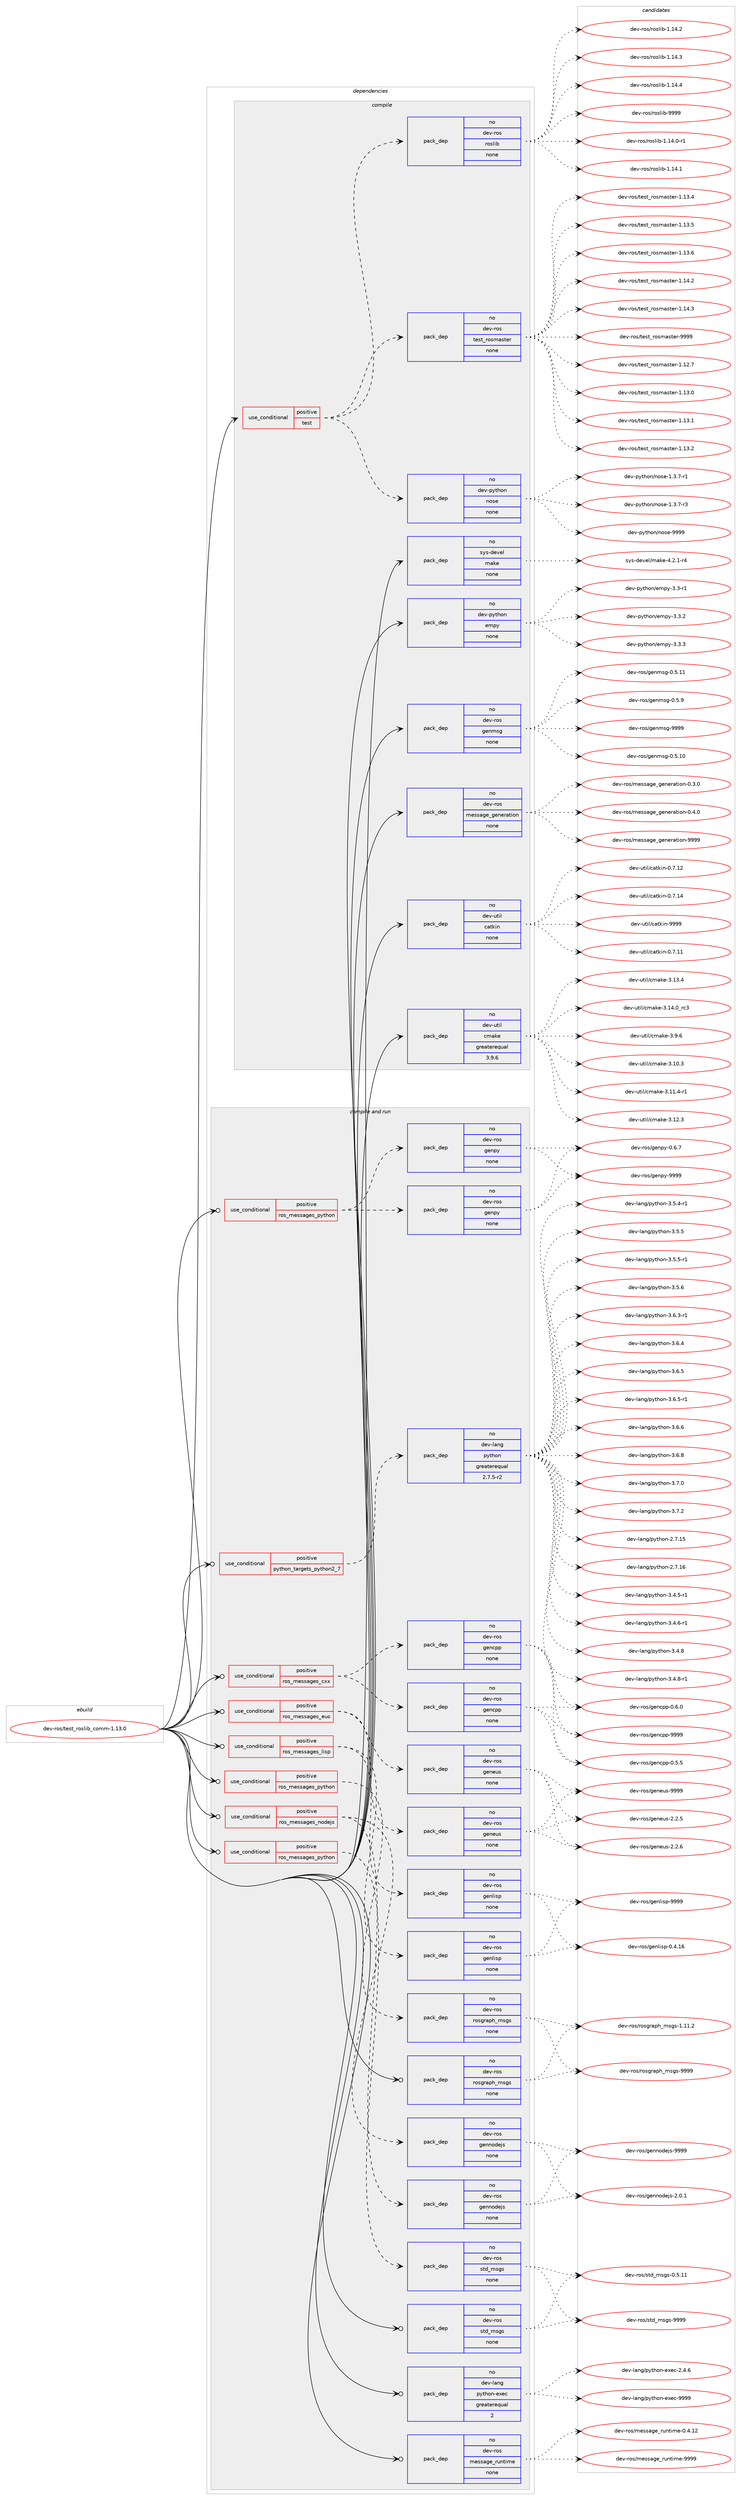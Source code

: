 digraph prolog {

# *************
# Graph options
# *************

newrank=true;
concentrate=true;
compound=true;
graph [rankdir=LR,fontname=Helvetica,fontsize=10,ranksep=1.5];#, ranksep=2.5, nodesep=0.2];
edge  [arrowhead=vee];
node  [fontname=Helvetica,fontsize=10];

# **********
# The ebuild
# **********

subgraph cluster_leftcol {
color=gray;
rank=same;
label=<<i>ebuild</i>>;
id [label="dev-ros/test_roslib_comm-1.13.0", color=red, width=4, href="../dev-ros/test_roslib_comm-1.13.0.svg"];
}

# ****************
# The dependencies
# ****************

subgraph cluster_midcol {
color=gray;
label=<<i>dependencies</i>>;
subgraph cluster_compile {
fillcolor="#eeeeee";
style=filled;
label=<<i>compile</i>>;
subgraph cond391101 {
dependency1473174 [label=<<TABLE BORDER="0" CELLBORDER="1" CELLSPACING="0" CELLPADDING="4"><TR><TD ROWSPAN="3" CELLPADDING="10">use_conditional</TD></TR><TR><TD>positive</TD></TR><TR><TD>test</TD></TR></TABLE>>, shape=none, color=red];
subgraph pack1058683 {
dependency1473175 [label=<<TABLE BORDER="0" CELLBORDER="1" CELLSPACING="0" CELLPADDING="4" WIDTH="220"><TR><TD ROWSPAN="6" CELLPADDING="30">pack_dep</TD></TR><TR><TD WIDTH="110">no</TD></TR><TR><TD>dev-ros</TD></TR><TR><TD>roslib</TD></TR><TR><TD>none</TD></TR><TR><TD></TD></TR></TABLE>>, shape=none, color=blue];
}
dependency1473174:e -> dependency1473175:w [weight=20,style="dashed",arrowhead="vee"];
subgraph pack1058684 {
dependency1473176 [label=<<TABLE BORDER="0" CELLBORDER="1" CELLSPACING="0" CELLPADDING="4" WIDTH="220"><TR><TD ROWSPAN="6" CELLPADDING="30">pack_dep</TD></TR><TR><TD WIDTH="110">no</TD></TR><TR><TD>dev-python</TD></TR><TR><TD>nose</TD></TR><TR><TD>none</TD></TR><TR><TD></TD></TR></TABLE>>, shape=none, color=blue];
}
dependency1473174:e -> dependency1473176:w [weight=20,style="dashed",arrowhead="vee"];
subgraph pack1058685 {
dependency1473177 [label=<<TABLE BORDER="0" CELLBORDER="1" CELLSPACING="0" CELLPADDING="4" WIDTH="220"><TR><TD ROWSPAN="6" CELLPADDING="30">pack_dep</TD></TR><TR><TD WIDTH="110">no</TD></TR><TR><TD>dev-ros</TD></TR><TR><TD>test_rosmaster</TD></TR><TR><TD>none</TD></TR><TR><TD></TD></TR></TABLE>>, shape=none, color=blue];
}
dependency1473174:e -> dependency1473177:w [weight=20,style="dashed",arrowhead="vee"];
}
id:e -> dependency1473174:w [weight=20,style="solid",arrowhead="vee"];
subgraph pack1058686 {
dependency1473178 [label=<<TABLE BORDER="0" CELLBORDER="1" CELLSPACING="0" CELLPADDING="4" WIDTH="220"><TR><TD ROWSPAN="6" CELLPADDING="30">pack_dep</TD></TR><TR><TD WIDTH="110">no</TD></TR><TR><TD>dev-python</TD></TR><TR><TD>empy</TD></TR><TR><TD>none</TD></TR><TR><TD></TD></TR></TABLE>>, shape=none, color=blue];
}
id:e -> dependency1473178:w [weight=20,style="solid",arrowhead="vee"];
subgraph pack1058687 {
dependency1473179 [label=<<TABLE BORDER="0" CELLBORDER="1" CELLSPACING="0" CELLPADDING="4" WIDTH="220"><TR><TD ROWSPAN="6" CELLPADDING="30">pack_dep</TD></TR><TR><TD WIDTH="110">no</TD></TR><TR><TD>dev-ros</TD></TR><TR><TD>genmsg</TD></TR><TR><TD>none</TD></TR><TR><TD></TD></TR></TABLE>>, shape=none, color=blue];
}
id:e -> dependency1473179:w [weight=20,style="solid",arrowhead="vee"];
subgraph pack1058688 {
dependency1473180 [label=<<TABLE BORDER="0" CELLBORDER="1" CELLSPACING="0" CELLPADDING="4" WIDTH="220"><TR><TD ROWSPAN="6" CELLPADDING="30">pack_dep</TD></TR><TR><TD WIDTH="110">no</TD></TR><TR><TD>dev-ros</TD></TR><TR><TD>message_generation</TD></TR><TR><TD>none</TD></TR><TR><TD></TD></TR></TABLE>>, shape=none, color=blue];
}
id:e -> dependency1473180:w [weight=20,style="solid",arrowhead="vee"];
subgraph pack1058689 {
dependency1473181 [label=<<TABLE BORDER="0" CELLBORDER="1" CELLSPACING="0" CELLPADDING="4" WIDTH="220"><TR><TD ROWSPAN="6" CELLPADDING="30">pack_dep</TD></TR><TR><TD WIDTH="110">no</TD></TR><TR><TD>dev-util</TD></TR><TR><TD>catkin</TD></TR><TR><TD>none</TD></TR><TR><TD></TD></TR></TABLE>>, shape=none, color=blue];
}
id:e -> dependency1473181:w [weight=20,style="solid",arrowhead="vee"];
subgraph pack1058690 {
dependency1473182 [label=<<TABLE BORDER="0" CELLBORDER="1" CELLSPACING="0" CELLPADDING="4" WIDTH="220"><TR><TD ROWSPAN="6" CELLPADDING="30">pack_dep</TD></TR><TR><TD WIDTH="110">no</TD></TR><TR><TD>dev-util</TD></TR><TR><TD>cmake</TD></TR><TR><TD>greaterequal</TD></TR><TR><TD>3.9.6</TD></TR></TABLE>>, shape=none, color=blue];
}
id:e -> dependency1473182:w [weight=20,style="solid",arrowhead="vee"];
subgraph pack1058691 {
dependency1473183 [label=<<TABLE BORDER="0" CELLBORDER="1" CELLSPACING="0" CELLPADDING="4" WIDTH="220"><TR><TD ROWSPAN="6" CELLPADDING="30">pack_dep</TD></TR><TR><TD WIDTH="110">no</TD></TR><TR><TD>sys-devel</TD></TR><TR><TD>make</TD></TR><TR><TD>none</TD></TR><TR><TD></TD></TR></TABLE>>, shape=none, color=blue];
}
id:e -> dependency1473183:w [weight=20,style="solid",arrowhead="vee"];
}
subgraph cluster_compileandrun {
fillcolor="#eeeeee";
style=filled;
label=<<i>compile and run</i>>;
subgraph cond391102 {
dependency1473184 [label=<<TABLE BORDER="0" CELLBORDER="1" CELLSPACING="0" CELLPADDING="4"><TR><TD ROWSPAN="3" CELLPADDING="10">use_conditional</TD></TR><TR><TD>positive</TD></TR><TR><TD>python_targets_python2_7</TD></TR></TABLE>>, shape=none, color=red];
subgraph pack1058692 {
dependency1473185 [label=<<TABLE BORDER="0" CELLBORDER="1" CELLSPACING="0" CELLPADDING="4" WIDTH="220"><TR><TD ROWSPAN="6" CELLPADDING="30">pack_dep</TD></TR><TR><TD WIDTH="110">no</TD></TR><TR><TD>dev-lang</TD></TR><TR><TD>python</TD></TR><TR><TD>greaterequal</TD></TR><TR><TD>2.7.5-r2</TD></TR></TABLE>>, shape=none, color=blue];
}
dependency1473184:e -> dependency1473185:w [weight=20,style="dashed",arrowhead="vee"];
}
id:e -> dependency1473184:w [weight=20,style="solid",arrowhead="odotvee"];
subgraph cond391103 {
dependency1473186 [label=<<TABLE BORDER="0" CELLBORDER="1" CELLSPACING="0" CELLPADDING="4"><TR><TD ROWSPAN="3" CELLPADDING="10">use_conditional</TD></TR><TR><TD>positive</TD></TR><TR><TD>ros_messages_cxx</TD></TR></TABLE>>, shape=none, color=red];
subgraph pack1058693 {
dependency1473187 [label=<<TABLE BORDER="0" CELLBORDER="1" CELLSPACING="0" CELLPADDING="4" WIDTH="220"><TR><TD ROWSPAN="6" CELLPADDING="30">pack_dep</TD></TR><TR><TD WIDTH="110">no</TD></TR><TR><TD>dev-ros</TD></TR><TR><TD>gencpp</TD></TR><TR><TD>none</TD></TR><TR><TD></TD></TR></TABLE>>, shape=none, color=blue];
}
dependency1473186:e -> dependency1473187:w [weight=20,style="dashed",arrowhead="vee"];
subgraph pack1058694 {
dependency1473188 [label=<<TABLE BORDER="0" CELLBORDER="1" CELLSPACING="0" CELLPADDING="4" WIDTH="220"><TR><TD ROWSPAN="6" CELLPADDING="30">pack_dep</TD></TR><TR><TD WIDTH="110">no</TD></TR><TR><TD>dev-ros</TD></TR><TR><TD>gencpp</TD></TR><TR><TD>none</TD></TR><TR><TD></TD></TR></TABLE>>, shape=none, color=blue];
}
dependency1473186:e -> dependency1473188:w [weight=20,style="dashed",arrowhead="vee"];
}
id:e -> dependency1473186:w [weight=20,style="solid",arrowhead="odotvee"];
subgraph cond391104 {
dependency1473189 [label=<<TABLE BORDER="0" CELLBORDER="1" CELLSPACING="0" CELLPADDING="4"><TR><TD ROWSPAN="3" CELLPADDING="10">use_conditional</TD></TR><TR><TD>positive</TD></TR><TR><TD>ros_messages_eus</TD></TR></TABLE>>, shape=none, color=red];
subgraph pack1058695 {
dependency1473190 [label=<<TABLE BORDER="0" CELLBORDER="1" CELLSPACING="0" CELLPADDING="4" WIDTH="220"><TR><TD ROWSPAN="6" CELLPADDING="30">pack_dep</TD></TR><TR><TD WIDTH="110">no</TD></TR><TR><TD>dev-ros</TD></TR><TR><TD>geneus</TD></TR><TR><TD>none</TD></TR><TR><TD></TD></TR></TABLE>>, shape=none, color=blue];
}
dependency1473189:e -> dependency1473190:w [weight=20,style="dashed",arrowhead="vee"];
subgraph pack1058696 {
dependency1473191 [label=<<TABLE BORDER="0" CELLBORDER="1" CELLSPACING="0" CELLPADDING="4" WIDTH="220"><TR><TD ROWSPAN="6" CELLPADDING="30">pack_dep</TD></TR><TR><TD WIDTH="110">no</TD></TR><TR><TD>dev-ros</TD></TR><TR><TD>geneus</TD></TR><TR><TD>none</TD></TR><TR><TD></TD></TR></TABLE>>, shape=none, color=blue];
}
dependency1473189:e -> dependency1473191:w [weight=20,style="dashed",arrowhead="vee"];
}
id:e -> dependency1473189:w [weight=20,style="solid",arrowhead="odotvee"];
subgraph cond391105 {
dependency1473192 [label=<<TABLE BORDER="0" CELLBORDER="1" CELLSPACING="0" CELLPADDING="4"><TR><TD ROWSPAN="3" CELLPADDING="10">use_conditional</TD></TR><TR><TD>positive</TD></TR><TR><TD>ros_messages_lisp</TD></TR></TABLE>>, shape=none, color=red];
subgraph pack1058697 {
dependency1473193 [label=<<TABLE BORDER="0" CELLBORDER="1" CELLSPACING="0" CELLPADDING="4" WIDTH="220"><TR><TD ROWSPAN="6" CELLPADDING="30">pack_dep</TD></TR><TR><TD WIDTH="110">no</TD></TR><TR><TD>dev-ros</TD></TR><TR><TD>genlisp</TD></TR><TR><TD>none</TD></TR><TR><TD></TD></TR></TABLE>>, shape=none, color=blue];
}
dependency1473192:e -> dependency1473193:w [weight=20,style="dashed",arrowhead="vee"];
subgraph pack1058698 {
dependency1473194 [label=<<TABLE BORDER="0" CELLBORDER="1" CELLSPACING="0" CELLPADDING="4" WIDTH="220"><TR><TD ROWSPAN="6" CELLPADDING="30">pack_dep</TD></TR><TR><TD WIDTH="110">no</TD></TR><TR><TD>dev-ros</TD></TR><TR><TD>genlisp</TD></TR><TR><TD>none</TD></TR><TR><TD></TD></TR></TABLE>>, shape=none, color=blue];
}
dependency1473192:e -> dependency1473194:w [weight=20,style="dashed",arrowhead="vee"];
}
id:e -> dependency1473192:w [weight=20,style="solid",arrowhead="odotvee"];
subgraph cond391106 {
dependency1473195 [label=<<TABLE BORDER="0" CELLBORDER="1" CELLSPACING="0" CELLPADDING="4"><TR><TD ROWSPAN="3" CELLPADDING="10">use_conditional</TD></TR><TR><TD>positive</TD></TR><TR><TD>ros_messages_nodejs</TD></TR></TABLE>>, shape=none, color=red];
subgraph pack1058699 {
dependency1473196 [label=<<TABLE BORDER="0" CELLBORDER="1" CELLSPACING="0" CELLPADDING="4" WIDTH="220"><TR><TD ROWSPAN="6" CELLPADDING="30">pack_dep</TD></TR><TR><TD WIDTH="110">no</TD></TR><TR><TD>dev-ros</TD></TR><TR><TD>gennodejs</TD></TR><TR><TD>none</TD></TR><TR><TD></TD></TR></TABLE>>, shape=none, color=blue];
}
dependency1473195:e -> dependency1473196:w [weight=20,style="dashed",arrowhead="vee"];
subgraph pack1058700 {
dependency1473197 [label=<<TABLE BORDER="0" CELLBORDER="1" CELLSPACING="0" CELLPADDING="4" WIDTH="220"><TR><TD ROWSPAN="6" CELLPADDING="30">pack_dep</TD></TR><TR><TD WIDTH="110">no</TD></TR><TR><TD>dev-ros</TD></TR><TR><TD>gennodejs</TD></TR><TR><TD>none</TD></TR><TR><TD></TD></TR></TABLE>>, shape=none, color=blue];
}
dependency1473195:e -> dependency1473197:w [weight=20,style="dashed",arrowhead="vee"];
}
id:e -> dependency1473195:w [weight=20,style="solid",arrowhead="odotvee"];
subgraph cond391107 {
dependency1473198 [label=<<TABLE BORDER="0" CELLBORDER="1" CELLSPACING="0" CELLPADDING="4"><TR><TD ROWSPAN="3" CELLPADDING="10">use_conditional</TD></TR><TR><TD>positive</TD></TR><TR><TD>ros_messages_python</TD></TR></TABLE>>, shape=none, color=red];
subgraph pack1058701 {
dependency1473199 [label=<<TABLE BORDER="0" CELLBORDER="1" CELLSPACING="0" CELLPADDING="4" WIDTH="220"><TR><TD ROWSPAN="6" CELLPADDING="30">pack_dep</TD></TR><TR><TD WIDTH="110">no</TD></TR><TR><TD>dev-ros</TD></TR><TR><TD>genpy</TD></TR><TR><TD>none</TD></TR><TR><TD></TD></TR></TABLE>>, shape=none, color=blue];
}
dependency1473198:e -> dependency1473199:w [weight=20,style="dashed",arrowhead="vee"];
subgraph pack1058702 {
dependency1473200 [label=<<TABLE BORDER="0" CELLBORDER="1" CELLSPACING="0" CELLPADDING="4" WIDTH="220"><TR><TD ROWSPAN="6" CELLPADDING="30">pack_dep</TD></TR><TR><TD WIDTH="110">no</TD></TR><TR><TD>dev-ros</TD></TR><TR><TD>genpy</TD></TR><TR><TD>none</TD></TR><TR><TD></TD></TR></TABLE>>, shape=none, color=blue];
}
dependency1473198:e -> dependency1473200:w [weight=20,style="dashed",arrowhead="vee"];
}
id:e -> dependency1473198:w [weight=20,style="solid",arrowhead="odotvee"];
subgraph cond391108 {
dependency1473201 [label=<<TABLE BORDER="0" CELLBORDER="1" CELLSPACING="0" CELLPADDING="4"><TR><TD ROWSPAN="3" CELLPADDING="10">use_conditional</TD></TR><TR><TD>positive</TD></TR><TR><TD>ros_messages_python</TD></TR></TABLE>>, shape=none, color=red];
subgraph pack1058703 {
dependency1473202 [label=<<TABLE BORDER="0" CELLBORDER="1" CELLSPACING="0" CELLPADDING="4" WIDTH="220"><TR><TD ROWSPAN="6" CELLPADDING="30">pack_dep</TD></TR><TR><TD WIDTH="110">no</TD></TR><TR><TD>dev-ros</TD></TR><TR><TD>rosgraph_msgs</TD></TR><TR><TD>none</TD></TR><TR><TD></TD></TR></TABLE>>, shape=none, color=blue];
}
dependency1473201:e -> dependency1473202:w [weight=20,style="dashed",arrowhead="vee"];
}
id:e -> dependency1473201:w [weight=20,style="solid",arrowhead="odotvee"];
subgraph cond391109 {
dependency1473203 [label=<<TABLE BORDER="0" CELLBORDER="1" CELLSPACING="0" CELLPADDING="4"><TR><TD ROWSPAN="3" CELLPADDING="10">use_conditional</TD></TR><TR><TD>positive</TD></TR><TR><TD>ros_messages_python</TD></TR></TABLE>>, shape=none, color=red];
subgraph pack1058704 {
dependency1473204 [label=<<TABLE BORDER="0" CELLBORDER="1" CELLSPACING="0" CELLPADDING="4" WIDTH="220"><TR><TD ROWSPAN="6" CELLPADDING="30">pack_dep</TD></TR><TR><TD WIDTH="110">no</TD></TR><TR><TD>dev-ros</TD></TR><TR><TD>std_msgs</TD></TR><TR><TD>none</TD></TR><TR><TD></TD></TR></TABLE>>, shape=none, color=blue];
}
dependency1473203:e -> dependency1473204:w [weight=20,style="dashed",arrowhead="vee"];
}
id:e -> dependency1473203:w [weight=20,style="solid",arrowhead="odotvee"];
subgraph pack1058705 {
dependency1473205 [label=<<TABLE BORDER="0" CELLBORDER="1" CELLSPACING="0" CELLPADDING="4" WIDTH="220"><TR><TD ROWSPAN="6" CELLPADDING="30">pack_dep</TD></TR><TR><TD WIDTH="110">no</TD></TR><TR><TD>dev-lang</TD></TR><TR><TD>python-exec</TD></TR><TR><TD>greaterequal</TD></TR><TR><TD>2</TD></TR></TABLE>>, shape=none, color=blue];
}
id:e -> dependency1473205:w [weight=20,style="solid",arrowhead="odotvee"];
subgraph pack1058706 {
dependency1473206 [label=<<TABLE BORDER="0" CELLBORDER="1" CELLSPACING="0" CELLPADDING="4" WIDTH="220"><TR><TD ROWSPAN="6" CELLPADDING="30">pack_dep</TD></TR><TR><TD WIDTH="110">no</TD></TR><TR><TD>dev-ros</TD></TR><TR><TD>message_runtime</TD></TR><TR><TD>none</TD></TR><TR><TD></TD></TR></TABLE>>, shape=none, color=blue];
}
id:e -> dependency1473206:w [weight=20,style="solid",arrowhead="odotvee"];
subgraph pack1058707 {
dependency1473207 [label=<<TABLE BORDER="0" CELLBORDER="1" CELLSPACING="0" CELLPADDING="4" WIDTH="220"><TR><TD ROWSPAN="6" CELLPADDING="30">pack_dep</TD></TR><TR><TD WIDTH="110">no</TD></TR><TR><TD>dev-ros</TD></TR><TR><TD>rosgraph_msgs</TD></TR><TR><TD>none</TD></TR><TR><TD></TD></TR></TABLE>>, shape=none, color=blue];
}
id:e -> dependency1473207:w [weight=20,style="solid",arrowhead="odotvee"];
subgraph pack1058708 {
dependency1473208 [label=<<TABLE BORDER="0" CELLBORDER="1" CELLSPACING="0" CELLPADDING="4" WIDTH="220"><TR><TD ROWSPAN="6" CELLPADDING="30">pack_dep</TD></TR><TR><TD WIDTH="110">no</TD></TR><TR><TD>dev-ros</TD></TR><TR><TD>std_msgs</TD></TR><TR><TD>none</TD></TR><TR><TD></TD></TR></TABLE>>, shape=none, color=blue];
}
id:e -> dependency1473208:w [weight=20,style="solid",arrowhead="odotvee"];
}
subgraph cluster_run {
fillcolor="#eeeeee";
style=filled;
label=<<i>run</i>>;
}
}

# **************
# The candidates
# **************

subgraph cluster_choices {
rank=same;
color=gray;
label=<<i>candidates</i>>;

subgraph choice1058683 {
color=black;
nodesep=1;
choice100101118451141111154711411111510810598454946495246484511449 [label="dev-ros/roslib-1.14.0-r1", color=red, width=4,href="../dev-ros/roslib-1.14.0-r1.svg"];
choice10010111845114111115471141111151081059845494649524649 [label="dev-ros/roslib-1.14.1", color=red, width=4,href="../dev-ros/roslib-1.14.1.svg"];
choice10010111845114111115471141111151081059845494649524650 [label="dev-ros/roslib-1.14.2", color=red, width=4,href="../dev-ros/roslib-1.14.2.svg"];
choice10010111845114111115471141111151081059845494649524651 [label="dev-ros/roslib-1.14.3", color=red, width=4,href="../dev-ros/roslib-1.14.3.svg"];
choice10010111845114111115471141111151081059845494649524652 [label="dev-ros/roslib-1.14.4", color=red, width=4,href="../dev-ros/roslib-1.14.4.svg"];
choice1001011184511411111547114111115108105984557575757 [label="dev-ros/roslib-9999", color=red, width=4,href="../dev-ros/roslib-9999.svg"];
dependency1473175:e -> choice100101118451141111154711411111510810598454946495246484511449:w [style=dotted,weight="100"];
dependency1473175:e -> choice10010111845114111115471141111151081059845494649524649:w [style=dotted,weight="100"];
dependency1473175:e -> choice10010111845114111115471141111151081059845494649524650:w [style=dotted,weight="100"];
dependency1473175:e -> choice10010111845114111115471141111151081059845494649524651:w [style=dotted,weight="100"];
dependency1473175:e -> choice10010111845114111115471141111151081059845494649524652:w [style=dotted,weight="100"];
dependency1473175:e -> choice1001011184511411111547114111115108105984557575757:w [style=dotted,weight="100"];
}
subgraph choice1058684 {
color=black;
nodesep=1;
choice10010111845112121116104111110471101111151014549465146554511449 [label="dev-python/nose-1.3.7-r1", color=red, width=4,href="../dev-python/nose-1.3.7-r1.svg"];
choice10010111845112121116104111110471101111151014549465146554511451 [label="dev-python/nose-1.3.7-r3", color=red, width=4,href="../dev-python/nose-1.3.7-r3.svg"];
choice10010111845112121116104111110471101111151014557575757 [label="dev-python/nose-9999", color=red, width=4,href="../dev-python/nose-9999.svg"];
dependency1473176:e -> choice10010111845112121116104111110471101111151014549465146554511449:w [style=dotted,weight="100"];
dependency1473176:e -> choice10010111845112121116104111110471101111151014549465146554511451:w [style=dotted,weight="100"];
dependency1473176:e -> choice10010111845112121116104111110471101111151014557575757:w [style=dotted,weight="100"];
}
subgraph choice1058685 {
color=black;
nodesep=1;
choice1001011184511411111547116101115116951141111151099711511610111445494649504655 [label="dev-ros/test_rosmaster-1.12.7", color=red, width=4,href="../dev-ros/test_rosmaster-1.12.7.svg"];
choice1001011184511411111547116101115116951141111151099711511610111445494649514648 [label="dev-ros/test_rosmaster-1.13.0", color=red, width=4,href="../dev-ros/test_rosmaster-1.13.0.svg"];
choice1001011184511411111547116101115116951141111151099711511610111445494649514649 [label="dev-ros/test_rosmaster-1.13.1", color=red, width=4,href="../dev-ros/test_rosmaster-1.13.1.svg"];
choice1001011184511411111547116101115116951141111151099711511610111445494649514650 [label="dev-ros/test_rosmaster-1.13.2", color=red, width=4,href="../dev-ros/test_rosmaster-1.13.2.svg"];
choice1001011184511411111547116101115116951141111151099711511610111445494649514652 [label="dev-ros/test_rosmaster-1.13.4", color=red, width=4,href="../dev-ros/test_rosmaster-1.13.4.svg"];
choice1001011184511411111547116101115116951141111151099711511610111445494649514653 [label="dev-ros/test_rosmaster-1.13.5", color=red, width=4,href="../dev-ros/test_rosmaster-1.13.5.svg"];
choice1001011184511411111547116101115116951141111151099711511610111445494649514654 [label="dev-ros/test_rosmaster-1.13.6", color=red, width=4,href="../dev-ros/test_rosmaster-1.13.6.svg"];
choice1001011184511411111547116101115116951141111151099711511610111445494649524650 [label="dev-ros/test_rosmaster-1.14.2", color=red, width=4,href="../dev-ros/test_rosmaster-1.14.2.svg"];
choice1001011184511411111547116101115116951141111151099711511610111445494649524651 [label="dev-ros/test_rosmaster-1.14.3", color=red, width=4,href="../dev-ros/test_rosmaster-1.14.3.svg"];
choice100101118451141111154711610111511695114111115109971151161011144557575757 [label="dev-ros/test_rosmaster-9999", color=red, width=4,href="../dev-ros/test_rosmaster-9999.svg"];
dependency1473177:e -> choice1001011184511411111547116101115116951141111151099711511610111445494649504655:w [style=dotted,weight="100"];
dependency1473177:e -> choice1001011184511411111547116101115116951141111151099711511610111445494649514648:w [style=dotted,weight="100"];
dependency1473177:e -> choice1001011184511411111547116101115116951141111151099711511610111445494649514649:w [style=dotted,weight="100"];
dependency1473177:e -> choice1001011184511411111547116101115116951141111151099711511610111445494649514650:w [style=dotted,weight="100"];
dependency1473177:e -> choice1001011184511411111547116101115116951141111151099711511610111445494649514652:w [style=dotted,weight="100"];
dependency1473177:e -> choice1001011184511411111547116101115116951141111151099711511610111445494649514653:w [style=dotted,weight="100"];
dependency1473177:e -> choice1001011184511411111547116101115116951141111151099711511610111445494649514654:w [style=dotted,weight="100"];
dependency1473177:e -> choice1001011184511411111547116101115116951141111151099711511610111445494649524650:w [style=dotted,weight="100"];
dependency1473177:e -> choice1001011184511411111547116101115116951141111151099711511610111445494649524651:w [style=dotted,weight="100"];
dependency1473177:e -> choice100101118451141111154711610111511695114111115109971151161011144557575757:w [style=dotted,weight="100"];
}
subgraph choice1058686 {
color=black;
nodesep=1;
choice1001011184511212111610411111047101109112121455146514511449 [label="dev-python/empy-3.3-r1", color=red, width=4,href="../dev-python/empy-3.3-r1.svg"];
choice1001011184511212111610411111047101109112121455146514650 [label="dev-python/empy-3.3.2", color=red, width=4,href="../dev-python/empy-3.3.2.svg"];
choice1001011184511212111610411111047101109112121455146514651 [label="dev-python/empy-3.3.3", color=red, width=4,href="../dev-python/empy-3.3.3.svg"];
dependency1473178:e -> choice1001011184511212111610411111047101109112121455146514511449:w [style=dotted,weight="100"];
dependency1473178:e -> choice1001011184511212111610411111047101109112121455146514650:w [style=dotted,weight="100"];
dependency1473178:e -> choice1001011184511212111610411111047101109112121455146514651:w [style=dotted,weight="100"];
}
subgraph choice1058687 {
color=black;
nodesep=1;
choice100101118451141111154710310111010911510345484653464948 [label="dev-ros/genmsg-0.5.10", color=red, width=4,href="../dev-ros/genmsg-0.5.10.svg"];
choice100101118451141111154710310111010911510345484653464949 [label="dev-ros/genmsg-0.5.11", color=red, width=4,href="../dev-ros/genmsg-0.5.11.svg"];
choice1001011184511411111547103101110109115103454846534657 [label="dev-ros/genmsg-0.5.9", color=red, width=4,href="../dev-ros/genmsg-0.5.9.svg"];
choice10010111845114111115471031011101091151034557575757 [label="dev-ros/genmsg-9999", color=red, width=4,href="../dev-ros/genmsg-9999.svg"];
dependency1473179:e -> choice100101118451141111154710310111010911510345484653464948:w [style=dotted,weight="100"];
dependency1473179:e -> choice100101118451141111154710310111010911510345484653464949:w [style=dotted,weight="100"];
dependency1473179:e -> choice1001011184511411111547103101110109115103454846534657:w [style=dotted,weight="100"];
dependency1473179:e -> choice10010111845114111115471031011101091151034557575757:w [style=dotted,weight="100"];
}
subgraph choice1058688 {
color=black;
nodesep=1;
choice1001011184511411111547109101115115971031019510310111010111497116105111110454846514648 [label="dev-ros/message_generation-0.3.0", color=red, width=4,href="../dev-ros/message_generation-0.3.0.svg"];
choice1001011184511411111547109101115115971031019510310111010111497116105111110454846524648 [label="dev-ros/message_generation-0.4.0", color=red, width=4,href="../dev-ros/message_generation-0.4.0.svg"];
choice10010111845114111115471091011151159710310195103101110101114971161051111104557575757 [label="dev-ros/message_generation-9999", color=red, width=4,href="../dev-ros/message_generation-9999.svg"];
dependency1473180:e -> choice1001011184511411111547109101115115971031019510310111010111497116105111110454846514648:w [style=dotted,weight="100"];
dependency1473180:e -> choice1001011184511411111547109101115115971031019510310111010111497116105111110454846524648:w [style=dotted,weight="100"];
dependency1473180:e -> choice10010111845114111115471091011151159710310195103101110101114971161051111104557575757:w [style=dotted,weight="100"];
}
subgraph choice1058689 {
color=black;
nodesep=1;
choice1001011184511711610510847999711610710511045484655464949 [label="dev-util/catkin-0.7.11", color=red, width=4,href="../dev-util/catkin-0.7.11.svg"];
choice1001011184511711610510847999711610710511045484655464950 [label="dev-util/catkin-0.7.12", color=red, width=4,href="../dev-util/catkin-0.7.12.svg"];
choice1001011184511711610510847999711610710511045484655464952 [label="dev-util/catkin-0.7.14", color=red, width=4,href="../dev-util/catkin-0.7.14.svg"];
choice100101118451171161051084799971161071051104557575757 [label="dev-util/catkin-9999", color=red, width=4,href="../dev-util/catkin-9999.svg"];
dependency1473181:e -> choice1001011184511711610510847999711610710511045484655464949:w [style=dotted,weight="100"];
dependency1473181:e -> choice1001011184511711610510847999711610710511045484655464950:w [style=dotted,weight="100"];
dependency1473181:e -> choice1001011184511711610510847999711610710511045484655464952:w [style=dotted,weight="100"];
dependency1473181:e -> choice100101118451171161051084799971161071051104557575757:w [style=dotted,weight="100"];
}
subgraph choice1058690 {
color=black;
nodesep=1;
choice1001011184511711610510847991099710710145514649484651 [label="dev-util/cmake-3.10.3", color=red, width=4,href="../dev-util/cmake-3.10.3.svg"];
choice10010111845117116105108479910997107101455146494946524511449 [label="dev-util/cmake-3.11.4-r1", color=red, width=4,href="../dev-util/cmake-3.11.4-r1.svg"];
choice1001011184511711610510847991099710710145514649504651 [label="dev-util/cmake-3.12.3", color=red, width=4,href="../dev-util/cmake-3.12.3.svg"];
choice1001011184511711610510847991099710710145514649514652 [label="dev-util/cmake-3.13.4", color=red, width=4,href="../dev-util/cmake-3.13.4.svg"];
choice1001011184511711610510847991099710710145514649524648951149951 [label="dev-util/cmake-3.14.0_rc3", color=red, width=4,href="../dev-util/cmake-3.14.0_rc3.svg"];
choice10010111845117116105108479910997107101455146574654 [label="dev-util/cmake-3.9.6", color=red, width=4,href="../dev-util/cmake-3.9.6.svg"];
dependency1473182:e -> choice1001011184511711610510847991099710710145514649484651:w [style=dotted,weight="100"];
dependency1473182:e -> choice10010111845117116105108479910997107101455146494946524511449:w [style=dotted,weight="100"];
dependency1473182:e -> choice1001011184511711610510847991099710710145514649504651:w [style=dotted,weight="100"];
dependency1473182:e -> choice1001011184511711610510847991099710710145514649514652:w [style=dotted,weight="100"];
dependency1473182:e -> choice1001011184511711610510847991099710710145514649524648951149951:w [style=dotted,weight="100"];
dependency1473182:e -> choice10010111845117116105108479910997107101455146574654:w [style=dotted,weight="100"];
}
subgraph choice1058691 {
color=black;
nodesep=1;
choice1151211154510010111810110847109971071014552465046494511452 [label="sys-devel/make-4.2.1-r4", color=red, width=4,href="../sys-devel/make-4.2.1-r4.svg"];
dependency1473183:e -> choice1151211154510010111810110847109971071014552465046494511452:w [style=dotted,weight="100"];
}
subgraph choice1058692 {
color=black;
nodesep=1;
choice10010111845108971101034711212111610411111045504655464953 [label="dev-lang/python-2.7.15", color=red, width=4,href="../dev-lang/python-2.7.15.svg"];
choice10010111845108971101034711212111610411111045504655464954 [label="dev-lang/python-2.7.16", color=red, width=4,href="../dev-lang/python-2.7.16.svg"];
choice1001011184510897110103471121211161041111104551465246534511449 [label="dev-lang/python-3.4.5-r1", color=red, width=4,href="../dev-lang/python-3.4.5-r1.svg"];
choice1001011184510897110103471121211161041111104551465246544511449 [label="dev-lang/python-3.4.6-r1", color=red, width=4,href="../dev-lang/python-3.4.6-r1.svg"];
choice100101118451089711010347112121116104111110455146524656 [label="dev-lang/python-3.4.8", color=red, width=4,href="../dev-lang/python-3.4.8.svg"];
choice1001011184510897110103471121211161041111104551465246564511449 [label="dev-lang/python-3.4.8-r1", color=red, width=4,href="../dev-lang/python-3.4.8-r1.svg"];
choice1001011184510897110103471121211161041111104551465346524511449 [label="dev-lang/python-3.5.4-r1", color=red, width=4,href="../dev-lang/python-3.5.4-r1.svg"];
choice100101118451089711010347112121116104111110455146534653 [label="dev-lang/python-3.5.5", color=red, width=4,href="../dev-lang/python-3.5.5.svg"];
choice1001011184510897110103471121211161041111104551465346534511449 [label="dev-lang/python-3.5.5-r1", color=red, width=4,href="../dev-lang/python-3.5.5-r1.svg"];
choice100101118451089711010347112121116104111110455146534654 [label="dev-lang/python-3.5.6", color=red, width=4,href="../dev-lang/python-3.5.6.svg"];
choice1001011184510897110103471121211161041111104551465446514511449 [label="dev-lang/python-3.6.3-r1", color=red, width=4,href="../dev-lang/python-3.6.3-r1.svg"];
choice100101118451089711010347112121116104111110455146544652 [label="dev-lang/python-3.6.4", color=red, width=4,href="../dev-lang/python-3.6.4.svg"];
choice100101118451089711010347112121116104111110455146544653 [label="dev-lang/python-3.6.5", color=red, width=4,href="../dev-lang/python-3.6.5.svg"];
choice1001011184510897110103471121211161041111104551465446534511449 [label="dev-lang/python-3.6.5-r1", color=red, width=4,href="../dev-lang/python-3.6.5-r1.svg"];
choice100101118451089711010347112121116104111110455146544654 [label="dev-lang/python-3.6.6", color=red, width=4,href="../dev-lang/python-3.6.6.svg"];
choice100101118451089711010347112121116104111110455146544656 [label="dev-lang/python-3.6.8", color=red, width=4,href="../dev-lang/python-3.6.8.svg"];
choice100101118451089711010347112121116104111110455146554648 [label="dev-lang/python-3.7.0", color=red, width=4,href="../dev-lang/python-3.7.0.svg"];
choice100101118451089711010347112121116104111110455146554650 [label="dev-lang/python-3.7.2", color=red, width=4,href="../dev-lang/python-3.7.2.svg"];
dependency1473185:e -> choice10010111845108971101034711212111610411111045504655464953:w [style=dotted,weight="100"];
dependency1473185:e -> choice10010111845108971101034711212111610411111045504655464954:w [style=dotted,weight="100"];
dependency1473185:e -> choice1001011184510897110103471121211161041111104551465246534511449:w [style=dotted,weight="100"];
dependency1473185:e -> choice1001011184510897110103471121211161041111104551465246544511449:w [style=dotted,weight="100"];
dependency1473185:e -> choice100101118451089711010347112121116104111110455146524656:w [style=dotted,weight="100"];
dependency1473185:e -> choice1001011184510897110103471121211161041111104551465246564511449:w [style=dotted,weight="100"];
dependency1473185:e -> choice1001011184510897110103471121211161041111104551465346524511449:w [style=dotted,weight="100"];
dependency1473185:e -> choice100101118451089711010347112121116104111110455146534653:w [style=dotted,weight="100"];
dependency1473185:e -> choice1001011184510897110103471121211161041111104551465346534511449:w [style=dotted,weight="100"];
dependency1473185:e -> choice100101118451089711010347112121116104111110455146534654:w [style=dotted,weight="100"];
dependency1473185:e -> choice1001011184510897110103471121211161041111104551465446514511449:w [style=dotted,weight="100"];
dependency1473185:e -> choice100101118451089711010347112121116104111110455146544652:w [style=dotted,weight="100"];
dependency1473185:e -> choice100101118451089711010347112121116104111110455146544653:w [style=dotted,weight="100"];
dependency1473185:e -> choice1001011184510897110103471121211161041111104551465446534511449:w [style=dotted,weight="100"];
dependency1473185:e -> choice100101118451089711010347112121116104111110455146544654:w [style=dotted,weight="100"];
dependency1473185:e -> choice100101118451089711010347112121116104111110455146544656:w [style=dotted,weight="100"];
dependency1473185:e -> choice100101118451089711010347112121116104111110455146554648:w [style=dotted,weight="100"];
dependency1473185:e -> choice100101118451089711010347112121116104111110455146554650:w [style=dotted,weight="100"];
}
subgraph choice1058693 {
color=black;
nodesep=1;
choice100101118451141111154710310111099112112454846534653 [label="dev-ros/gencpp-0.5.5", color=red, width=4,href="../dev-ros/gencpp-0.5.5.svg"];
choice100101118451141111154710310111099112112454846544648 [label="dev-ros/gencpp-0.6.0", color=red, width=4,href="../dev-ros/gencpp-0.6.0.svg"];
choice1001011184511411111547103101110991121124557575757 [label="dev-ros/gencpp-9999", color=red, width=4,href="../dev-ros/gencpp-9999.svg"];
dependency1473187:e -> choice100101118451141111154710310111099112112454846534653:w [style=dotted,weight="100"];
dependency1473187:e -> choice100101118451141111154710310111099112112454846544648:w [style=dotted,weight="100"];
dependency1473187:e -> choice1001011184511411111547103101110991121124557575757:w [style=dotted,weight="100"];
}
subgraph choice1058694 {
color=black;
nodesep=1;
choice100101118451141111154710310111099112112454846534653 [label="dev-ros/gencpp-0.5.5", color=red, width=4,href="../dev-ros/gencpp-0.5.5.svg"];
choice100101118451141111154710310111099112112454846544648 [label="dev-ros/gencpp-0.6.0", color=red, width=4,href="../dev-ros/gencpp-0.6.0.svg"];
choice1001011184511411111547103101110991121124557575757 [label="dev-ros/gencpp-9999", color=red, width=4,href="../dev-ros/gencpp-9999.svg"];
dependency1473188:e -> choice100101118451141111154710310111099112112454846534653:w [style=dotted,weight="100"];
dependency1473188:e -> choice100101118451141111154710310111099112112454846544648:w [style=dotted,weight="100"];
dependency1473188:e -> choice1001011184511411111547103101110991121124557575757:w [style=dotted,weight="100"];
}
subgraph choice1058695 {
color=black;
nodesep=1;
choice1001011184511411111547103101110101117115455046504653 [label="dev-ros/geneus-2.2.5", color=red, width=4,href="../dev-ros/geneus-2.2.5.svg"];
choice1001011184511411111547103101110101117115455046504654 [label="dev-ros/geneus-2.2.6", color=red, width=4,href="../dev-ros/geneus-2.2.6.svg"];
choice10010111845114111115471031011101011171154557575757 [label="dev-ros/geneus-9999", color=red, width=4,href="../dev-ros/geneus-9999.svg"];
dependency1473190:e -> choice1001011184511411111547103101110101117115455046504653:w [style=dotted,weight="100"];
dependency1473190:e -> choice1001011184511411111547103101110101117115455046504654:w [style=dotted,weight="100"];
dependency1473190:e -> choice10010111845114111115471031011101011171154557575757:w [style=dotted,weight="100"];
}
subgraph choice1058696 {
color=black;
nodesep=1;
choice1001011184511411111547103101110101117115455046504653 [label="dev-ros/geneus-2.2.5", color=red, width=4,href="../dev-ros/geneus-2.2.5.svg"];
choice1001011184511411111547103101110101117115455046504654 [label="dev-ros/geneus-2.2.6", color=red, width=4,href="../dev-ros/geneus-2.2.6.svg"];
choice10010111845114111115471031011101011171154557575757 [label="dev-ros/geneus-9999", color=red, width=4,href="../dev-ros/geneus-9999.svg"];
dependency1473191:e -> choice1001011184511411111547103101110101117115455046504653:w [style=dotted,weight="100"];
dependency1473191:e -> choice1001011184511411111547103101110101117115455046504654:w [style=dotted,weight="100"];
dependency1473191:e -> choice10010111845114111115471031011101011171154557575757:w [style=dotted,weight="100"];
}
subgraph choice1058697 {
color=black;
nodesep=1;
choice100101118451141111154710310111010810511511245484652464954 [label="dev-ros/genlisp-0.4.16", color=red, width=4,href="../dev-ros/genlisp-0.4.16.svg"];
choice10010111845114111115471031011101081051151124557575757 [label="dev-ros/genlisp-9999", color=red, width=4,href="../dev-ros/genlisp-9999.svg"];
dependency1473193:e -> choice100101118451141111154710310111010810511511245484652464954:w [style=dotted,weight="100"];
dependency1473193:e -> choice10010111845114111115471031011101081051151124557575757:w [style=dotted,weight="100"];
}
subgraph choice1058698 {
color=black;
nodesep=1;
choice100101118451141111154710310111010810511511245484652464954 [label="dev-ros/genlisp-0.4.16", color=red, width=4,href="../dev-ros/genlisp-0.4.16.svg"];
choice10010111845114111115471031011101081051151124557575757 [label="dev-ros/genlisp-9999", color=red, width=4,href="../dev-ros/genlisp-9999.svg"];
dependency1473194:e -> choice100101118451141111154710310111010810511511245484652464954:w [style=dotted,weight="100"];
dependency1473194:e -> choice10010111845114111115471031011101081051151124557575757:w [style=dotted,weight="100"];
}
subgraph choice1058699 {
color=black;
nodesep=1;
choice1001011184511411111547103101110110111100101106115455046484649 [label="dev-ros/gennodejs-2.0.1", color=red, width=4,href="../dev-ros/gennodejs-2.0.1.svg"];
choice10010111845114111115471031011101101111001011061154557575757 [label="dev-ros/gennodejs-9999", color=red, width=4,href="../dev-ros/gennodejs-9999.svg"];
dependency1473196:e -> choice1001011184511411111547103101110110111100101106115455046484649:w [style=dotted,weight="100"];
dependency1473196:e -> choice10010111845114111115471031011101101111001011061154557575757:w [style=dotted,weight="100"];
}
subgraph choice1058700 {
color=black;
nodesep=1;
choice1001011184511411111547103101110110111100101106115455046484649 [label="dev-ros/gennodejs-2.0.1", color=red, width=4,href="../dev-ros/gennodejs-2.0.1.svg"];
choice10010111845114111115471031011101101111001011061154557575757 [label="dev-ros/gennodejs-9999", color=red, width=4,href="../dev-ros/gennodejs-9999.svg"];
dependency1473197:e -> choice1001011184511411111547103101110110111100101106115455046484649:w [style=dotted,weight="100"];
dependency1473197:e -> choice10010111845114111115471031011101101111001011061154557575757:w [style=dotted,weight="100"];
}
subgraph choice1058701 {
color=black;
nodesep=1;
choice1001011184511411111547103101110112121454846544655 [label="dev-ros/genpy-0.6.7", color=red, width=4,href="../dev-ros/genpy-0.6.7.svg"];
choice10010111845114111115471031011101121214557575757 [label="dev-ros/genpy-9999", color=red, width=4,href="../dev-ros/genpy-9999.svg"];
dependency1473199:e -> choice1001011184511411111547103101110112121454846544655:w [style=dotted,weight="100"];
dependency1473199:e -> choice10010111845114111115471031011101121214557575757:w [style=dotted,weight="100"];
}
subgraph choice1058702 {
color=black;
nodesep=1;
choice1001011184511411111547103101110112121454846544655 [label="dev-ros/genpy-0.6.7", color=red, width=4,href="../dev-ros/genpy-0.6.7.svg"];
choice10010111845114111115471031011101121214557575757 [label="dev-ros/genpy-9999", color=red, width=4,href="../dev-ros/genpy-9999.svg"];
dependency1473200:e -> choice1001011184511411111547103101110112121454846544655:w [style=dotted,weight="100"];
dependency1473200:e -> choice10010111845114111115471031011101121214557575757:w [style=dotted,weight="100"];
}
subgraph choice1058703 {
color=black;
nodesep=1;
choice1001011184511411111547114111115103114971121049510911510311545494649494650 [label="dev-ros/rosgraph_msgs-1.11.2", color=red, width=4,href="../dev-ros/rosgraph_msgs-1.11.2.svg"];
choice100101118451141111154711411111510311497112104951091151031154557575757 [label="dev-ros/rosgraph_msgs-9999", color=red, width=4,href="../dev-ros/rosgraph_msgs-9999.svg"];
dependency1473202:e -> choice1001011184511411111547114111115103114971121049510911510311545494649494650:w [style=dotted,weight="100"];
dependency1473202:e -> choice100101118451141111154711411111510311497112104951091151031154557575757:w [style=dotted,weight="100"];
}
subgraph choice1058704 {
color=black;
nodesep=1;
choice10010111845114111115471151161009510911510311545484653464949 [label="dev-ros/std_msgs-0.5.11", color=red, width=4,href="../dev-ros/std_msgs-0.5.11.svg"];
choice1001011184511411111547115116100951091151031154557575757 [label="dev-ros/std_msgs-9999", color=red, width=4,href="../dev-ros/std_msgs-9999.svg"];
dependency1473204:e -> choice10010111845114111115471151161009510911510311545484653464949:w [style=dotted,weight="100"];
dependency1473204:e -> choice1001011184511411111547115116100951091151031154557575757:w [style=dotted,weight="100"];
}
subgraph choice1058705 {
color=black;
nodesep=1;
choice1001011184510897110103471121211161041111104510112010199455046524654 [label="dev-lang/python-exec-2.4.6", color=red, width=4,href="../dev-lang/python-exec-2.4.6.svg"];
choice10010111845108971101034711212111610411111045101120101994557575757 [label="dev-lang/python-exec-9999", color=red, width=4,href="../dev-lang/python-exec-9999.svg"];
dependency1473205:e -> choice1001011184510897110103471121211161041111104510112010199455046524654:w [style=dotted,weight="100"];
dependency1473205:e -> choice10010111845108971101034711212111610411111045101120101994557575757:w [style=dotted,weight="100"];
}
subgraph choice1058706 {
color=black;
nodesep=1;
choice1001011184511411111547109101115115971031019511411711011610510910145484652464950 [label="dev-ros/message_runtime-0.4.12", color=red, width=4,href="../dev-ros/message_runtime-0.4.12.svg"];
choice100101118451141111154710910111511597103101951141171101161051091014557575757 [label="dev-ros/message_runtime-9999", color=red, width=4,href="../dev-ros/message_runtime-9999.svg"];
dependency1473206:e -> choice1001011184511411111547109101115115971031019511411711011610510910145484652464950:w [style=dotted,weight="100"];
dependency1473206:e -> choice100101118451141111154710910111511597103101951141171101161051091014557575757:w [style=dotted,weight="100"];
}
subgraph choice1058707 {
color=black;
nodesep=1;
choice1001011184511411111547114111115103114971121049510911510311545494649494650 [label="dev-ros/rosgraph_msgs-1.11.2", color=red, width=4,href="../dev-ros/rosgraph_msgs-1.11.2.svg"];
choice100101118451141111154711411111510311497112104951091151031154557575757 [label="dev-ros/rosgraph_msgs-9999", color=red, width=4,href="../dev-ros/rosgraph_msgs-9999.svg"];
dependency1473207:e -> choice1001011184511411111547114111115103114971121049510911510311545494649494650:w [style=dotted,weight="100"];
dependency1473207:e -> choice100101118451141111154711411111510311497112104951091151031154557575757:w [style=dotted,weight="100"];
}
subgraph choice1058708 {
color=black;
nodesep=1;
choice10010111845114111115471151161009510911510311545484653464949 [label="dev-ros/std_msgs-0.5.11", color=red, width=4,href="../dev-ros/std_msgs-0.5.11.svg"];
choice1001011184511411111547115116100951091151031154557575757 [label="dev-ros/std_msgs-9999", color=red, width=4,href="../dev-ros/std_msgs-9999.svg"];
dependency1473208:e -> choice10010111845114111115471151161009510911510311545484653464949:w [style=dotted,weight="100"];
dependency1473208:e -> choice1001011184511411111547115116100951091151031154557575757:w [style=dotted,weight="100"];
}
}

}
